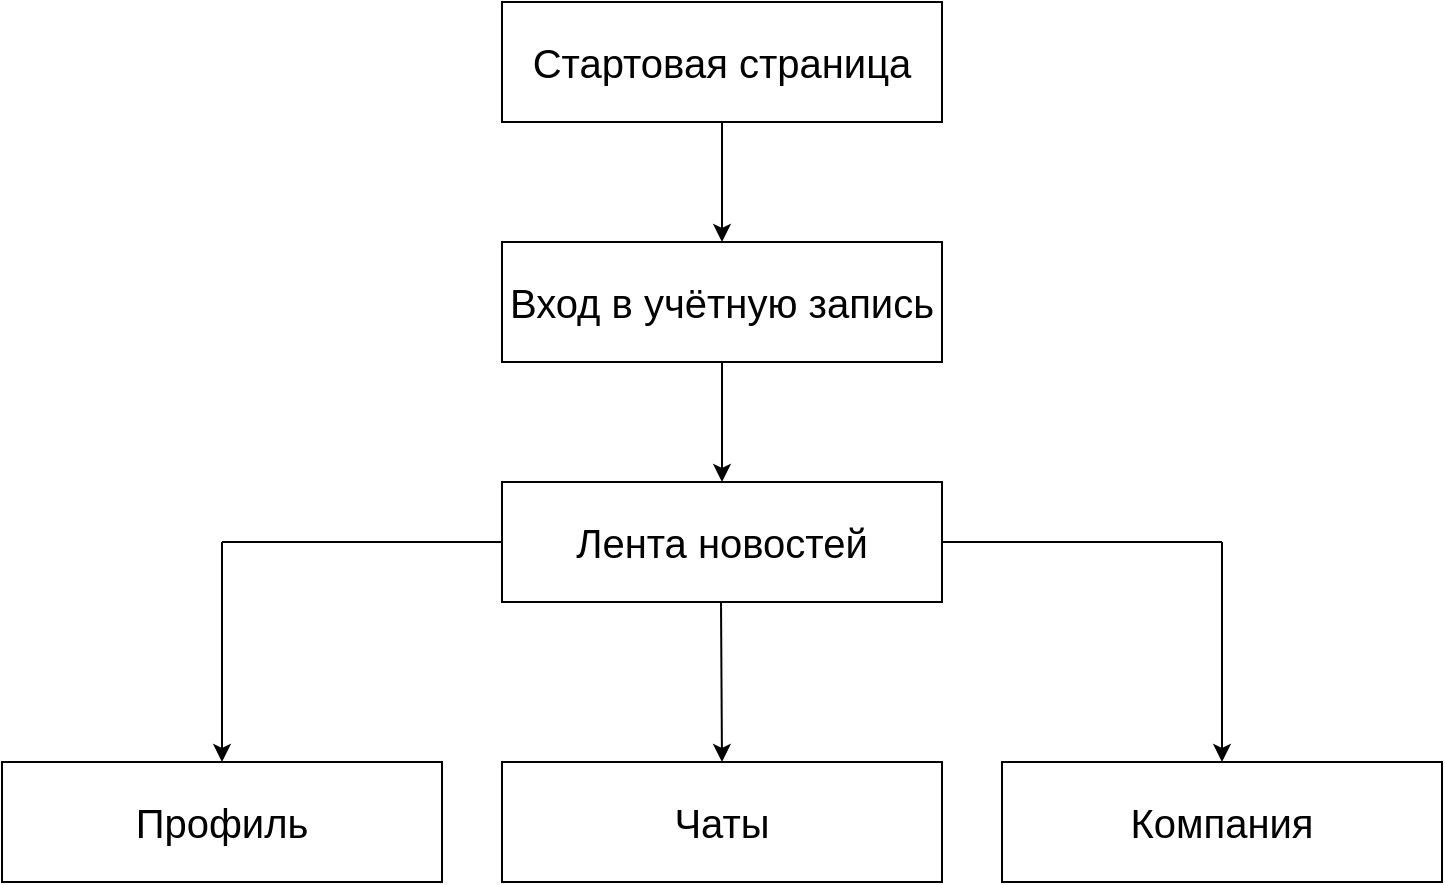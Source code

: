 <mxfile version="26.2.9">
  <diagram name="Страница — 1" id="TKL10T7OO8jpLLwv3ePp">
    <mxGraphModel dx="1800" dy="952" grid="1" gridSize="10" guides="1" tooltips="1" connect="1" arrows="1" fold="1" page="1" pageScale="1" pageWidth="827" pageHeight="1169" math="0" shadow="0">
      <root>
        <mxCell id="0" />
        <mxCell id="1" parent="0" />
        <mxCell id="fvYq6ecOMEP-56yZqzVF-1" value="Стартовая страница" style="rounded=0;whiteSpace=wrap;html=1;fontSize=20;" vertex="1" parent="1">
          <mxGeometry x="260" y="110" width="220" height="60" as="geometry" />
        </mxCell>
        <mxCell id="fvYq6ecOMEP-56yZqzVF-5" value="Лента новостей" style="rounded=0;whiteSpace=wrap;html=1;fontSize=20;" vertex="1" parent="1">
          <mxGeometry x="260" y="350" width="220" height="60" as="geometry" />
        </mxCell>
        <mxCell id="fvYq6ecOMEP-56yZqzVF-8" value="" style="endArrow=none;html=1;rounded=0;" edge="1" parent="1">
          <mxGeometry width="50" height="50" relative="1" as="geometry">
            <mxPoint x="120" y="380" as="sourcePoint" />
            <mxPoint x="260" y="380" as="targetPoint" />
          </mxGeometry>
        </mxCell>
        <mxCell id="fvYq6ecOMEP-56yZqzVF-9" value="" style="endArrow=classic;html=1;rounded=0;" edge="1" parent="1">
          <mxGeometry width="50" height="50" relative="1" as="geometry">
            <mxPoint x="120" y="380" as="sourcePoint" />
            <mxPoint x="120" y="490" as="targetPoint" />
          </mxGeometry>
        </mxCell>
        <mxCell id="fvYq6ecOMEP-56yZqzVF-10" value="Вход в учётную запись" style="rounded=0;whiteSpace=wrap;html=1;fontSize=20;" vertex="1" parent="1">
          <mxGeometry x="260" y="230" width="220" height="60" as="geometry" />
        </mxCell>
        <mxCell id="fvYq6ecOMEP-56yZqzVF-17" value="" style="endArrow=none;html=1;rounded=0;" edge="1" parent="1">
          <mxGeometry width="50" height="50" relative="1" as="geometry">
            <mxPoint x="480" y="380" as="sourcePoint" />
            <mxPoint x="620" y="380" as="targetPoint" />
          </mxGeometry>
        </mxCell>
        <mxCell id="fvYq6ecOMEP-56yZqzVF-18" value="" style="endArrow=classic;html=1;rounded=0;" edge="1" parent="1">
          <mxGeometry width="50" height="50" relative="1" as="geometry">
            <mxPoint x="620" y="380" as="sourcePoint" />
            <mxPoint x="620" y="490" as="targetPoint" />
          </mxGeometry>
        </mxCell>
        <mxCell id="fvYq6ecOMEP-56yZqzVF-19" value="Профиль" style="rounded=0;whiteSpace=wrap;html=1;fontSize=20;" vertex="1" parent="1">
          <mxGeometry x="10" y="490" width="220" height="60" as="geometry" />
        </mxCell>
        <mxCell id="fvYq6ecOMEP-56yZqzVF-20" value="Компания" style="rounded=0;whiteSpace=wrap;html=1;fontSize=20;" vertex="1" parent="1">
          <mxGeometry x="510" y="490" width="220" height="60" as="geometry" />
        </mxCell>
        <mxCell id="fvYq6ecOMEP-56yZqzVF-21" value="Чаты" style="rounded=0;whiteSpace=wrap;html=1;fontSize=20;" vertex="1" parent="1">
          <mxGeometry x="260" y="490" width="220" height="60" as="geometry" />
        </mxCell>
        <mxCell id="fvYq6ecOMEP-56yZqzVF-22" value="" style="endArrow=classic;html=1;rounded=0;entryX=0.5;entryY=0;entryDx=0;entryDy=0;" edge="1" parent="1" target="fvYq6ecOMEP-56yZqzVF-21">
          <mxGeometry width="50" height="50" relative="1" as="geometry">
            <mxPoint x="369.5" y="410" as="sourcePoint" />
            <mxPoint x="370" y="480" as="targetPoint" />
          </mxGeometry>
        </mxCell>
        <mxCell id="fvYq6ecOMEP-56yZqzVF-23" value="" style="endArrow=classic;html=1;rounded=0;entryX=0.5;entryY=0;entryDx=0;entryDy=0;" edge="1" parent="1" target="fvYq6ecOMEP-56yZqzVF-10">
          <mxGeometry width="50" height="50" relative="1" as="geometry">
            <mxPoint x="370" y="170" as="sourcePoint" />
            <mxPoint x="420" y="120" as="targetPoint" />
          </mxGeometry>
        </mxCell>
        <mxCell id="fvYq6ecOMEP-56yZqzVF-24" value="" style="endArrow=classic;html=1;rounded=0;entryX=0.5;entryY=0;entryDx=0;entryDy=0;" edge="1" parent="1" target="fvYq6ecOMEP-56yZqzVF-5">
          <mxGeometry width="50" height="50" relative="1" as="geometry">
            <mxPoint x="370" y="290" as="sourcePoint" />
            <mxPoint x="420" y="240" as="targetPoint" />
          </mxGeometry>
        </mxCell>
      </root>
    </mxGraphModel>
  </diagram>
</mxfile>
